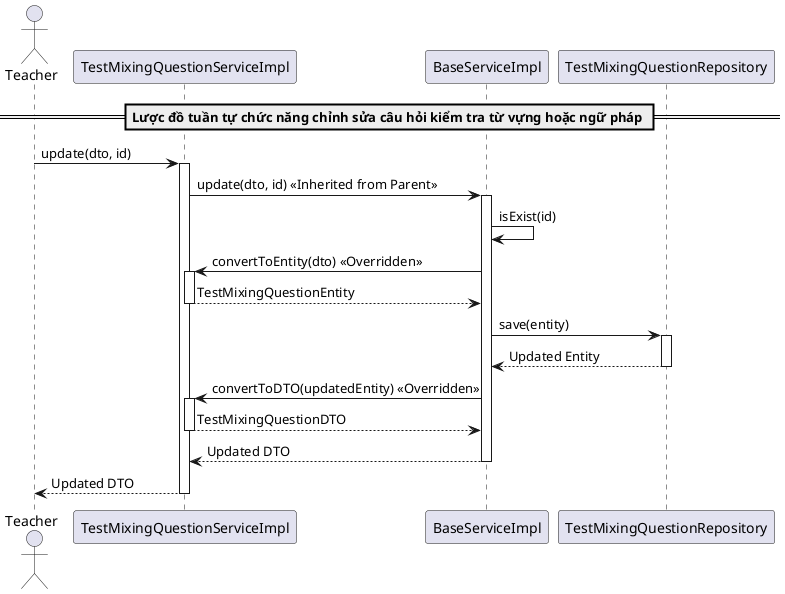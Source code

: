@startuml updateTestMixingQuestion
actor Teacher
participant "TestMixingQuestionServiceImpl" as TestMixingQuestionService
participant "BaseServiceImpl" as BaseService
participant "TestMixingQuestionRepository" as Repository

== Lược đồ tuần tự chức năng chỉnh sửa câu hỏi kiểm tra từ vựng hoặc ngữ pháp ==
Teacher -> TestMixingQuestionService: update(dto, id)
activate TestMixingQuestionService

TestMixingQuestionService -> BaseService: update(dto, id) << Inherited from Parent >>
activate BaseService

BaseService -> BaseService: isExist(id)
BaseService -> TestMixingQuestionService: convertToEntity(dto) << Overridden >>
activate TestMixingQuestionService
TestMixingQuestionService --> BaseService: TestMixingQuestionEntity
deactivate TestMixingQuestionService

BaseService -> Repository: save(entity)
activate Repository
Repository --> BaseService: Updated Entity
deactivate Repository

BaseService -> TestMixingQuestionService: convertToDTO(updatedEntity) << Overridden >>
activate TestMixingQuestionService
TestMixingQuestionService --> BaseService: TestMixingQuestionDTO
deactivate TestMixingQuestionService

BaseService --> TestMixingQuestionService: Updated DTO
deactivate BaseService

TestMixingQuestionService --> Teacher: Updated DTO
deactivate TestMixingQuestionService

@enduml
